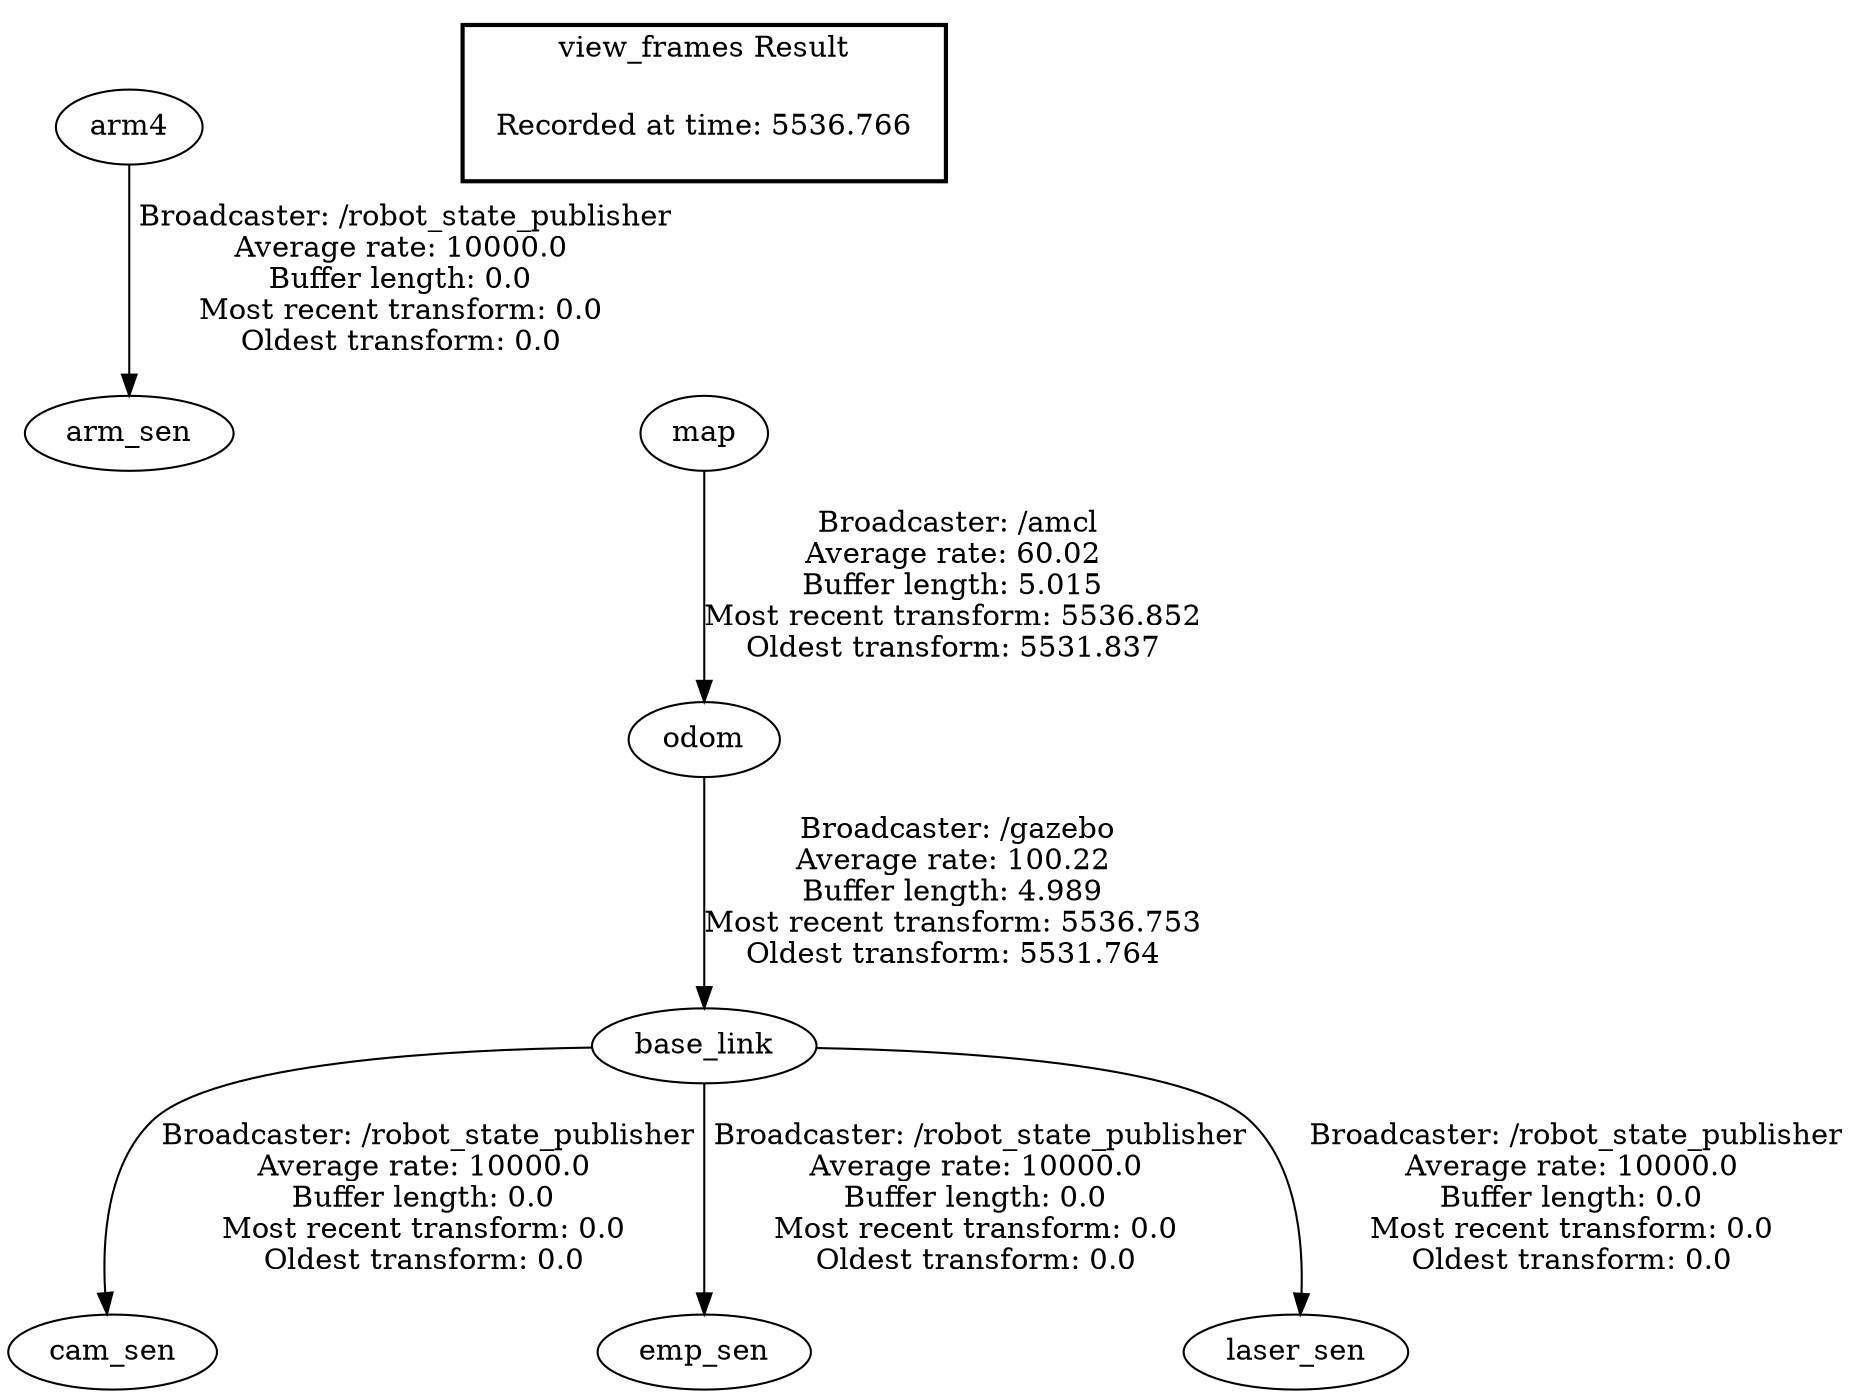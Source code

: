 digraph G {
"arm4" -> "arm_sen"[label=" Broadcaster: /robot_state_publisher\nAverage rate: 10000.0\nBuffer length: 0.0\nMost recent transform: 0.0\nOldest transform: 0.0\n"];
"base_link" -> "cam_sen"[label=" Broadcaster: /robot_state_publisher\nAverage rate: 10000.0\nBuffer length: 0.0\nMost recent transform: 0.0\nOldest transform: 0.0\n"];
"odom" -> "base_link"[label=" Broadcaster: /gazebo\nAverage rate: 100.22\nBuffer length: 4.989\nMost recent transform: 5536.753\nOldest transform: 5531.764\n"];
"base_link" -> "emp_sen"[label=" Broadcaster: /robot_state_publisher\nAverage rate: 10000.0\nBuffer length: 0.0\nMost recent transform: 0.0\nOldest transform: 0.0\n"];
"base_link" -> "laser_sen"[label=" Broadcaster: /robot_state_publisher\nAverage rate: 10000.0\nBuffer length: 0.0\nMost recent transform: 0.0\nOldest transform: 0.0\n"];
"map" -> "odom"[label=" Broadcaster: /amcl\nAverage rate: 60.02\nBuffer length: 5.015\nMost recent transform: 5536.852\nOldest transform: 5531.837\n"];
edge [style=invis];
 subgraph cluster_legend { style=bold; color=black; label ="view_frames Result";
"Recorded at time: 5536.766"[ shape=plaintext ] ;
}->"map";
}